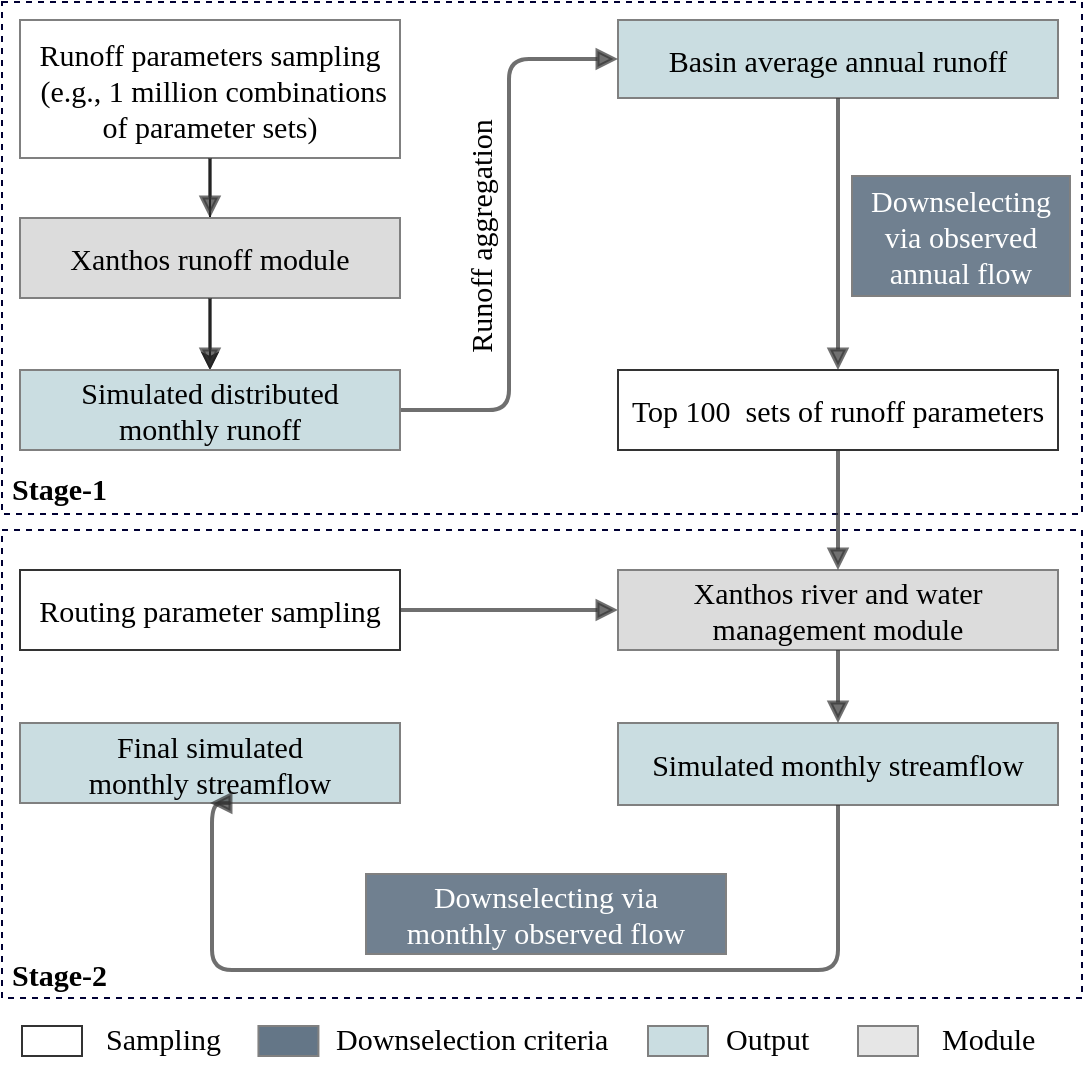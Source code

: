 <mxfile>
    <diagram id="izDKRjocz13XCrJrzfWl" name="Page-1">
        <mxGraphModel dx="1374" dy="764" grid="0" gridSize="10" guides="1" tooltips="1" connect="1" arrows="1" fold="1" page="1" pageScale="1" pageWidth="583" pageHeight="827" background="#FFFFFF" math="0" shadow="0">
            <root>
                <mxCell id="0"/>
                <mxCell id="1" parent="0"/>
                <mxCell id="136" value="" style="rounded=0;whiteSpace=wrap;html=1;dashed=1;fillColor=none;strokeColor=#000033;fontSize=15;" parent="1" vertex="1">
                    <mxGeometry x="20" y="280" width="540" height="234" as="geometry"/>
                </mxCell>
                <mxCell id="135" value="" style="rounded=0;whiteSpace=wrap;html=1;fillColor=none;strokeColor=#000033;dashed=1;fontSize=15;" parent="1" vertex="1">
                    <mxGeometry x="20" y="16" width="540" height="256" as="geometry"/>
                </mxCell>
                <mxCell id="144" value="" style="edgeStyle=orthogonalEdgeStyle;html=1;fontSize=15;fontColor=#000000;" edge="1" parent="1" source="3" target="142">
                    <mxGeometry relative="1" as="geometry"/>
                </mxCell>
                <mxCell id="3" value="Runoff parameters sampling&lt;br style=&quot;font-size: 15px;&quot;&gt;&amp;nbsp;(e.g.,&amp;nbsp;&lt;span style=&quot;font-size: 15px; font-family: &amp;quot;times new roman&amp;quot;, serif;&quot;&gt;1 million combinations of parameter sets&lt;/span&gt;)" style="rounded=0;whiteSpace=wrap;html=1;fontFamily=Times New Roman;fontSize=15;fontStyle=0;gradientDirection=north;shadow=0;labelBackgroundColor=none;labelBorderColor=none;fillColor=#FFFFFF;fontColor=#000000;strokeColor=#808080;strokeWidth=1;" parent="1" vertex="1">
                    <mxGeometry x="29" y="25" width="190" height="69" as="geometry"/>
                </mxCell>
                <mxCell id="4" value="Simulated distributed &lt;br style=&quot;font-size: 15px;&quot;&gt;monthly runoff" style="rounded=0;whiteSpace=wrap;html=1;fontFamily=Times New Roman;fontSize=15;fontStyle=0;shadow=0;labelBackgroundColor=none;labelBorderColor=none;fillColor=#77856C;fontColor=#ffffff;strokeColor=#808080;strokeWidth=1;" parent="1" vertex="1">
                    <mxGeometry x="29" y="200" width="190" height="40" as="geometry"/>
                </mxCell>
                <mxCell id="5" value="Basin average annual runoff" style="rounded=0;whiteSpace=wrap;html=1;fontFamily=Times New Roman;fontSize=15;fontStyle=0;gradientDirection=north;shadow=0;labelBackgroundColor=none;labelBorderColor=none;fillColor=#CADDE1;fontColor=#000000;strokeColor=#808080;strokeWidth=1;" parent="1" vertex="1">
                    <mxGeometry x="328" y="25" width="220" height="39" as="geometry"/>
                </mxCell>
                <mxCell id="83" value="Simulated monthly streamflow" style="rounded=0;whiteSpace=wrap;html=1;fontFamily=Times New Roman;fontSize=15;fontStyle=0;shadow=0;labelBackgroundColor=none;labelBorderColor=none;fillColor=#CADDE1;fontColor=#000000;strokeColor=#808080;strokeWidth=1;" parent="1" vertex="1">
                    <mxGeometry x="328" y="376.5" width="220" height="41" as="geometry"/>
                </mxCell>
                <mxCell id="84" value="Top 100&amp;nbsp; sets of runoff parameters" style="rounded=0;whiteSpace=wrap;html=1;fontFamily=Times New Roman;fontSize=15;fontStyle=0;gradientDirection=north;shadow=0;labelBackgroundColor=none;labelBorderColor=none;fillColor=#FFFFFF;fontColor=#000000;strokeColor=#333333;strokeWidth=1;" parent="1" vertex="1">
                    <mxGeometry x="328" y="200" width="220" height="40" as="geometry"/>
                </mxCell>
                <mxCell id="85" value="Routing parameter sampling" style="rounded=0;whiteSpace=wrap;html=1;fontFamily=Times New Roman;fontSize=15;fontStyle=0;gradientDirection=north;shadow=0;labelBackgroundColor=none;labelBorderColor=none;fillColor=#FFFFFF;fontColor=#000000;strokeColor=#333333;strokeWidth=1;" parent="1" vertex="1">
                    <mxGeometry x="29" y="300" width="190" height="40" as="geometry"/>
                </mxCell>
                <mxCell id="86" value="Final simulated &lt;br style=&quot;font-size: 15px;&quot;&gt;monthly streamflow" style="rounded=0;whiteSpace=wrap;html=1;fontFamily=Times New Roman;fontSize=15;fontStyle=0;gradientDirection=north;shadow=0;labelBackgroundColor=none;labelBorderColor=none;fillColor=#CADDE1;fontColor=#000000;strokeColor=#808080;strokeWidth=1;" parent="1" vertex="1">
                    <mxGeometry x="29" y="376.5" width="190" height="40" as="geometry"/>
                </mxCell>
                <mxCell id="91" value="" style="endArrow=block;html=1;fontFamily=Times New Roman;fontSize=15;fontColor=#000000;fontStyle=0;strokeWidth=2;shadow=0;labelBackgroundColor=none;labelBorderColor=none;opacity=70;fillColor=none;strokeColor=#333333;exitX=1;exitY=0.5;exitDx=0;exitDy=0;entryX=0;entryY=0.5;entryDx=0;entryDy=0;endFill=1;edgeStyle=orthogonalEdgeStyle;" parent="1" source="4" target="5" edge="1">
                    <mxGeometry width="50" height="50" relative="1" as="geometry">
                        <mxPoint x="217" y="335" as="sourcePoint"/>
                        <mxPoint x="217" y="385" as="targetPoint"/>
                    </mxGeometry>
                </mxCell>
                <mxCell id="92" value="" style="endArrow=block;html=1;fontFamily=Times New Roman;fontSize=15;fontColor=#000000;fontStyle=0;strokeWidth=2;shadow=0;labelBackgroundColor=none;labelBorderColor=none;opacity=70;fillColor=none;strokeColor=#333333;exitX=0.5;exitY=1;exitDx=0;exitDy=0;entryX=0.5;entryY=0;entryDx=0;entryDy=0;endFill=1;" parent="1" source="3" target="99" edge="1">
                    <mxGeometry width="50" height="50" relative="1" as="geometry">
                        <mxPoint x="-63" y="75" as="sourcePoint"/>
                        <mxPoint x="-63" y="125" as="targetPoint"/>
                    </mxGeometry>
                </mxCell>
                <mxCell id="96" value="" style="endArrow=block;html=1;fontFamily=Times New Roman;fontSize=15;fontColor=#000000;fontStyle=0;strokeWidth=2;shadow=0;labelBackgroundColor=none;labelBorderColor=none;opacity=70;fillColor=none;strokeColor=#333333;exitX=0.5;exitY=1;exitDx=0;exitDy=0;edgeStyle=orthogonalEdgeStyle;endFill=1;entryX=0.5;entryY=1;entryDx=0;entryDy=0;" parent="1" source="83" target="86" edge="1">
                    <mxGeometry width="50" height="50" relative="1" as="geometry">
                        <mxPoint x="197" y="555" as="sourcePoint"/>
                        <mxPoint x="100" y="450" as="targetPoint"/>
                        <Array as="points">
                            <mxPoint x="438" y="500"/>
                            <mxPoint x="125" y="500"/>
                        </Array>
                    </mxGeometry>
                </mxCell>
                <mxCell id="99" value="Xanthos runoff module" style="rounded=0;whiteSpace=wrap;fontFamily=Times New Roman;fontSize=15;fontStyle=0;gradientDirection=north;shadow=0;labelBackgroundColor=none;labelBorderColor=none;fillColor=#DCDCDC;fontColor=#000000;strokeColor=#808080;strokeWidth=1;align=center;" parent="1" vertex="1">
                    <mxGeometry x="29" y="124" width="190" height="40" as="geometry"/>
                </mxCell>
                <mxCell id="100" value="&lt;p class=&quot;MsoNormal&quot; align=&quot;left&quot; style=&quot;margin-bottom: 0.0pt; text-align: left; line-height: 80%; font-size: 15px;&quot;&gt;Runoff aggregation&lt;/p&gt;" style="rounded=1;whiteSpace=wrap;html=1;fontFamily=Times New Roman;fontSize=15;fontStyle=0;gradientDirection=north;shadow=0;labelBackgroundColor=none;labelBorderColor=none;opacity=70;fillColor=none;fontColor=#000000;strokeColor=none;strokeWidth=2;rotation=-90;arcSize=0;" parent="1" vertex="1">
                    <mxGeometry x="177" y="118" width="150" height="30" as="geometry"/>
                </mxCell>
                <mxCell id="101" value="Downselecting via&#10;monthly observed flow" style="rounded=0;whiteSpace=wrap;fontFamily=Times New Roman;fontSize=15;fontStyle=0;gradientDirection=north;shadow=0;labelBackgroundColor=none;labelBorderColor=none;fillColor=#708090;fontColor=#ffffff;strokeColor=#808080;strokeWidth=1;align=center;" parent="1" vertex="1">
                    <mxGeometry x="202" y="452" width="180" height="40" as="geometry"/>
                </mxCell>
                <mxCell id="103" value="" style="endArrow=block;html=1;fontFamily=Times New Roman;fontSize=15;fontColor=#000000;fontStyle=0;strokeWidth=2;shadow=0;labelBackgroundColor=none;labelBorderColor=none;opacity=70;fillColor=none;strokeColor=#333333;exitX=0.5;exitY=1;exitDx=0;exitDy=0;entryX=0.5;entryY=0;entryDx=0;entryDy=0;endFill=1;" parent="1" source="99" target="4" edge="1">
                    <mxGeometry width="50" height="50" relative="1" as="geometry">
                        <mxPoint x="128" y="165" as="sourcePoint"/>
                        <mxPoint x="128" y="195" as="targetPoint"/>
                    </mxGeometry>
                </mxCell>
                <mxCell id="107" value="" style="endArrow=none;html=1;fontFamily=Times New Roman;fontSize=15;fontColor=#000000;fontStyle=0;strokeWidth=2;shadow=0;labelBackgroundColor=none;labelBorderColor=none;opacity=70;fillColor=none;strokeColor=#333333;entryX=1;entryY=0.5;entryDx=0;entryDy=0;exitX=0;exitY=0.5;exitDx=0;exitDy=0;endFill=0;startArrow=block;startFill=1;" parent="1" source="131" target="85" edge="1">
                    <mxGeometry width="50" height="50" relative="1" as="geometry">
                        <mxPoint x="329" y="330.0" as="sourcePoint"/>
                        <mxPoint x="220" y="330.0" as="targetPoint"/>
                    </mxGeometry>
                </mxCell>
                <mxCell id="112" value="&lt;span style=&quot;font-size: 15px; font-family: &amp;quot;times new roman&amp;quot;, serif;&quot;&gt;Downselection criteria&lt;/span&gt;" style="text;whiteSpace=wrap;html=1;fontColor=#000000;fontSize=15;" parent="1" vertex="1">
                    <mxGeometry x="185" y="519" width="160" height="35" as="geometry"/>
                </mxCell>
                <mxCell id="114" value="&lt;span style=&quot;font-size: 15px ; font-family: &amp;#34;times new roman&amp;#34; , serif&quot;&gt;Output&lt;/span&gt;" style="text;whiteSpace=wrap;html=1;fontColor=#000000;fontSize=15;" parent="1" vertex="1">
                    <mxGeometry x="380" y="519" width="70" height="30" as="geometry"/>
                </mxCell>
                <mxCell id="115" value="&lt;span style=&quot;font-size: 15px; font-family: &amp;quot;times new roman&amp;quot;, serif;&quot;&gt;Sampling&lt;/span&gt;" style="text;whiteSpace=wrap;html=1;fontColor=#000000;fontSize=15;" parent="1" vertex="1">
                    <mxGeometry x="70" y="519" width="68" height="30.07" as="geometry"/>
                </mxCell>
                <mxCell id="118" value="&lt;span style=&quot;font-size: 15px ; font-family: &amp;#34;times new roman&amp;#34; , serif&quot;&gt;Module&lt;/span&gt;" style="text;whiteSpace=wrap;html=1;fontColor=#000000;fontSize=15;" parent="1" vertex="1">
                    <mxGeometry x="488" y="519" width="70" height="30" as="geometry"/>
                </mxCell>
                <mxCell id="122" value="" style="rounded=0;whiteSpace=wrap;html=1;fontFamily=Times New Roman;fontSize=15;fontStyle=0;gradientDirection=north;shadow=0;labelBackgroundColor=none;labelBorderColor=none;fillColor=#FFFFFF;fontColor=#000000;strokeColor=#333333;strokeWidth=1;" parent="1" vertex="1">
                    <mxGeometry x="30" y="528" width="30" height="15" as="geometry"/>
                </mxCell>
                <mxCell id="123" value="" style="rounded=0;whiteSpace=wrap;fontFamily=Times New Roman;fontSize=15;fontStyle=0;gradientDirection=north;shadow=0;labelBackgroundColor=none;labelBorderColor=none;fillColor=#647687;fontColor=#ffffff;strokeColor=#808080;strokeWidth=1;align=center;" parent="1" vertex="1">
                    <mxGeometry x="148.22" y="528" width="30" height="15" as="geometry"/>
                </mxCell>
                <mxCell id="124" value="" style="rounded=0;whiteSpace=wrap;html=1;fontFamily=Times New Roman;fontSize=15;fontStyle=0;gradientDirection=north;shadow=0;labelBackgroundColor=none;labelBorderColor=none;fillColor=#CADDE1;fontColor=#000000;strokeColor=#808080;strokeWidth=1;" parent="1" vertex="1">
                    <mxGeometry x="343" y="528" width="30" height="15" as="geometry"/>
                </mxCell>
                <mxCell id="125" value="&lt;p class=&quot;MsoNormal&quot; style=&quot;margin-bottom: 0.0pt ; line-height: 80% ; font-size: 15px&quot;&gt;&lt;br style=&quot;font-size: 15px;&quot;&gt;&lt;/p&gt;" style="rounded=0;whiteSpace=wrap;html=1;fontFamily=Times New Roman;fontSize=15;fontStyle=0;gradientDirection=north;shadow=0;labelBackgroundColor=none;labelBorderColor=none;fillColor=#E6E6E6;fontColor=#000000;strokeColor=#808080;strokeWidth=1;rotation=0;align=center;verticalAlign=middle;labelPosition=center;verticalLabelPosition=middle;" parent="1" vertex="1">
                    <mxGeometry x="448" y="528" width="30" height="15" as="geometry"/>
                </mxCell>
                <mxCell id="128" value="" style="endArrow=block;html=1;fontFamily=Times New Roman;fontSize=15;fontColor=#000000;fontStyle=0;strokeWidth=2;shadow=0;labelBackgroundColor=none;labelBorderColor=none;opacity=70;fillColor=none;strokeColor=#333333;endFill=1;entryX=0.5;entryY=0;entryDx=0;entryDy=0;" parent="1" source="5" target="84" edge="1">
                    <mxGeometry width="50" height="50" relative="1" as="geometry">
                        <mxPoint x="360.25" y="64" as="sourcePoint"/>
                        <mxPoint x="359.5" y="204" as="targetPoint"/>
                    </mxGeometry>
                </mxCell>
                <mxCell id="131" value="Xanthos river and water management module" style="whiteSpace=wrap;html=1;fontSize=15;fontFamily=Times New Roman;fillColor=#DCDCDC;strokeColor=#808080;fontColor=#000000;rounded=0;fontStyle=0;gradientDirection=north;shadow=0;labelBackgroundColor=none;labelBorderColor=none;strokeWidth=1;" parent="1" vertex="1">
                    <mxGeometry x="328" y="300" width="220" height="40" as="geometry"/>
                </mxCell>
                <mxCell id="133" value="" style="endArrow=block;html=1;fontFamily=Times New Roman;fontSize=15;fontColor=#000000;fontStyle=0;strokeWidth=2;shadow=0;labelBackgroundColor=none;labelBorderColor=none;opacity=70;fillColor=none;strokeColor=#333333;exitX=0.5;exitY=1;exitDx=0;exitDy=0;endFill=1;entryX=0.5;entryY=0;entryDx=0;entryDy=0;exitPerimeter=0;" parent="1" source="84" target="131" edge="1">
                    <mxGeometry width="50" height="50" relative="1" as="geometry">
                        <mxPoint x="438.08" y="244" as="sourcePoint"/>
                        <mxPoint x="438" y="290" as="targetPoint"/>
                    </mxGeometry>
                </mxCell>
                <mxCell id="134" value="" style="endArrow=block;html=1;fontFamily=Times New Roman;fontSize=15;fontColor=#000000;fontStyle=0;strokeWidth=2;shadow=0;labelBackgroundColor=none;labelBorderColor=none;opacity=70;fillColor=none;strokeColor=#333333;exitX=0.5;exitY=1;exitDx=0;exitDy=0;endFill=1;entryX=0.5;entryY=0;entryDx=0;entryDy=0;" parent="1" source="131" target="83" edge="1">
                    <mxGeometry width="50" height="50" relative="1" as="geometry">
                        <mxPoint x="448.08" y="341" as="sourcePoint"/>
                        <mxPoint x="448" y="387" as="targetPoint"/>
                    </mxGeometry>
                </mxCell>
                <mxCell id="98" value="Downselecting via observed annual flow" style="rounded=0;whiteSpace=wrap;fontFamily=Times New Roman;fontSize=15;fontStyle=0;gradientDirection=north;shadow=0;labelBackgroundColor=none;labelBorderColor=none;fillColor=#708090;fontColor=#ffffff;strokeColor=#808080;strokeWidth=1;spacingTop=0;spacing=1;align=center;" parent="1" vertex="1">
                    <mxGeometry x="445" y="103" width="109" height="60" as="geometry"/>
                </mxCell>
                <mxCell id="137" value="Stage-2" style="text;html=1;strokeColor=none;fillColor=none;align=left;verticalAlign=bottom;whiteSpace=wrap;rounded=0;glass=0;fontColor=none;fontFamily=Garamond;fontSize=15;fontStyle=1" parent="1" vertex="1">
                    <mxGeometry x="23" y="489" width="95.5" height="25" as="geometry"/>
                </mxCell>
                <mxCell id="138" value="Stage-1" style="text;html=1;strokeColor=none;fillColor=none;align=left;verticalAlign=bottom;whiteSpace=wrap;rounded=0;glass=0;fontColor=none;fontFamily=Garamond;fontSize=15;fontStyle=1" parent="1" vertex="1">
                    <mxGeometry x="23" y="246" width="95.5" height="25" as="geometry"/>
                </mxCell>
                <mxCell id="142" value="Simulated distributed &lt;br style=&quot;font-size: 15px;&quot;&gt;monthly runoff" style="rounded=0;whiteSpace=wrap;html=1;fontFamily=Times New Roman;fontSize=15;fontStyle=0;shadow=0;labelBackgroundColor=none;labelBorderColor=none;fillColor=#CADDE1;fontColor=#000000;strokeColor=#808080;strokeWidth=1;" vertex="1" parent="1">
                    <mxGeometry x="29" y="200" width="190" height="40" as="geometry"/>
                </mxCell>
            </root>
        </mxGraphModel>
    </diagram>
</mxfile>